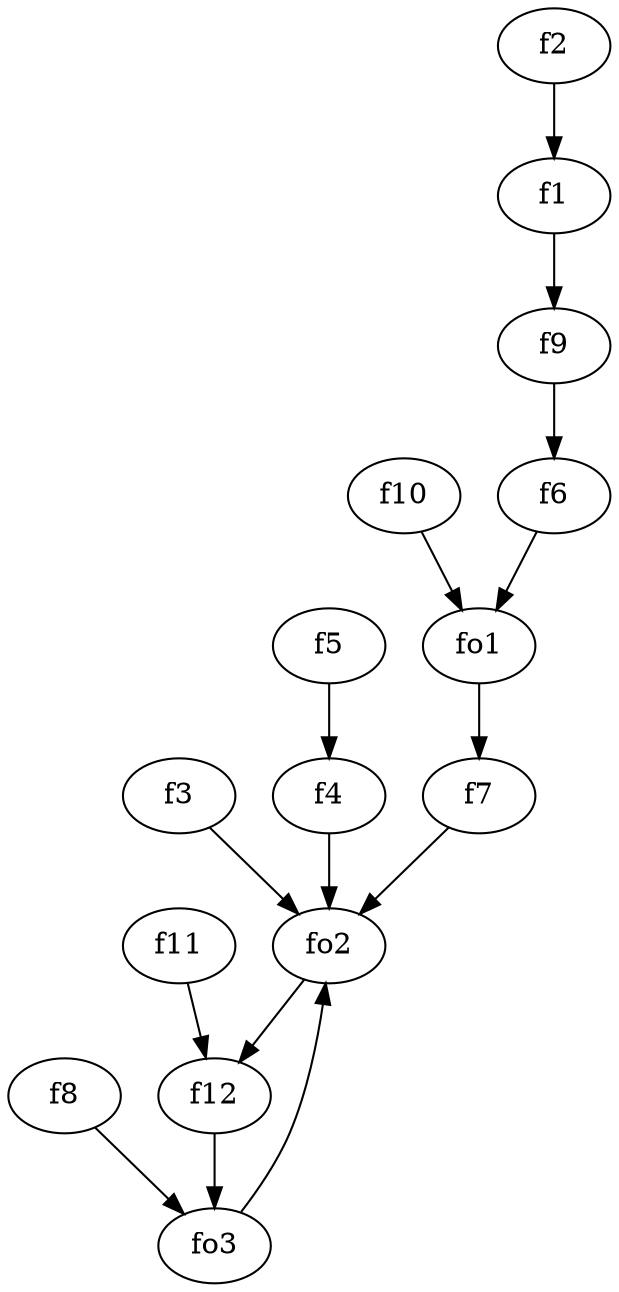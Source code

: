 strict digraph  {
f1;
f2;
f3;
f4;
f5;
f6;
f7;
f8;
f9;
f10;
f11;
f12;
fo1;
fo2;
fo3;
f1 -> f9  [weight=2];
f2 -> f1  [weight=2];
f3 -> fo2  [weight=2];
f4 -> fo2  [weight=2];
f5 -> f4  [weight=2];
f6 -> fo1  [weight=2];
f7 -> fo2  [weight=2];
f8 -> fo3  [weight=2];
f9 -> f6  [weight=2];
f10 -> fo1  [weight=2];
f11 -> f12  [weight=2];
f12 -> fo3  [weight=2];
fo1 -> f7  [weight=2];
fo2 -> f12  [weight=2];
fo3 -> fo2  [weight=2];
}
